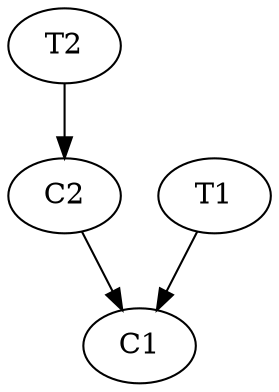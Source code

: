 digraph DependencyGraph {
	C1 [label="C1"]
	C2 [label="C2"]
	T1 [label="T1"]
	T2 [label="T2"]

	rank = same;
	C2 -> C1;
	T1 -> C1;
	T2 -> C2;	
}